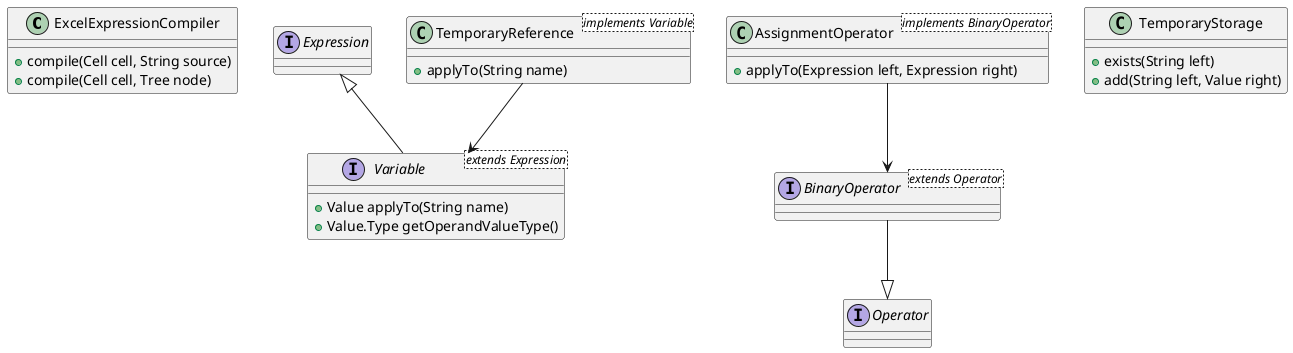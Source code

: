 @startuml lang02.1_classDiagram.png

class ExcelExpressionCompiler {
    +compile(Cell cell, String source)
    +compile(Cell cell, Tree node)
}

interface Variable <extends Expression> {
    +Value applyTo(String name)
    +Value.Type getOperandValueType()
}

interface Expression 
interface BinaryOperator <extends Operator>
interface Operator

class TemporaryReference <implements Variable> {
    +applyTo(String name)
}

class AssignmentOperator <implements BinaryOperator> {
    +applyTo(Expression left, Expression right)
}

class TemporaryStorage {
    +exists(String left)
    +add(String left, Value right)
}


TemporaryReference --> Variable
Expression <|-- Variable

AssignmentOperator --> BinaryOperator
BinaryOperator --|> Operator
@enduml